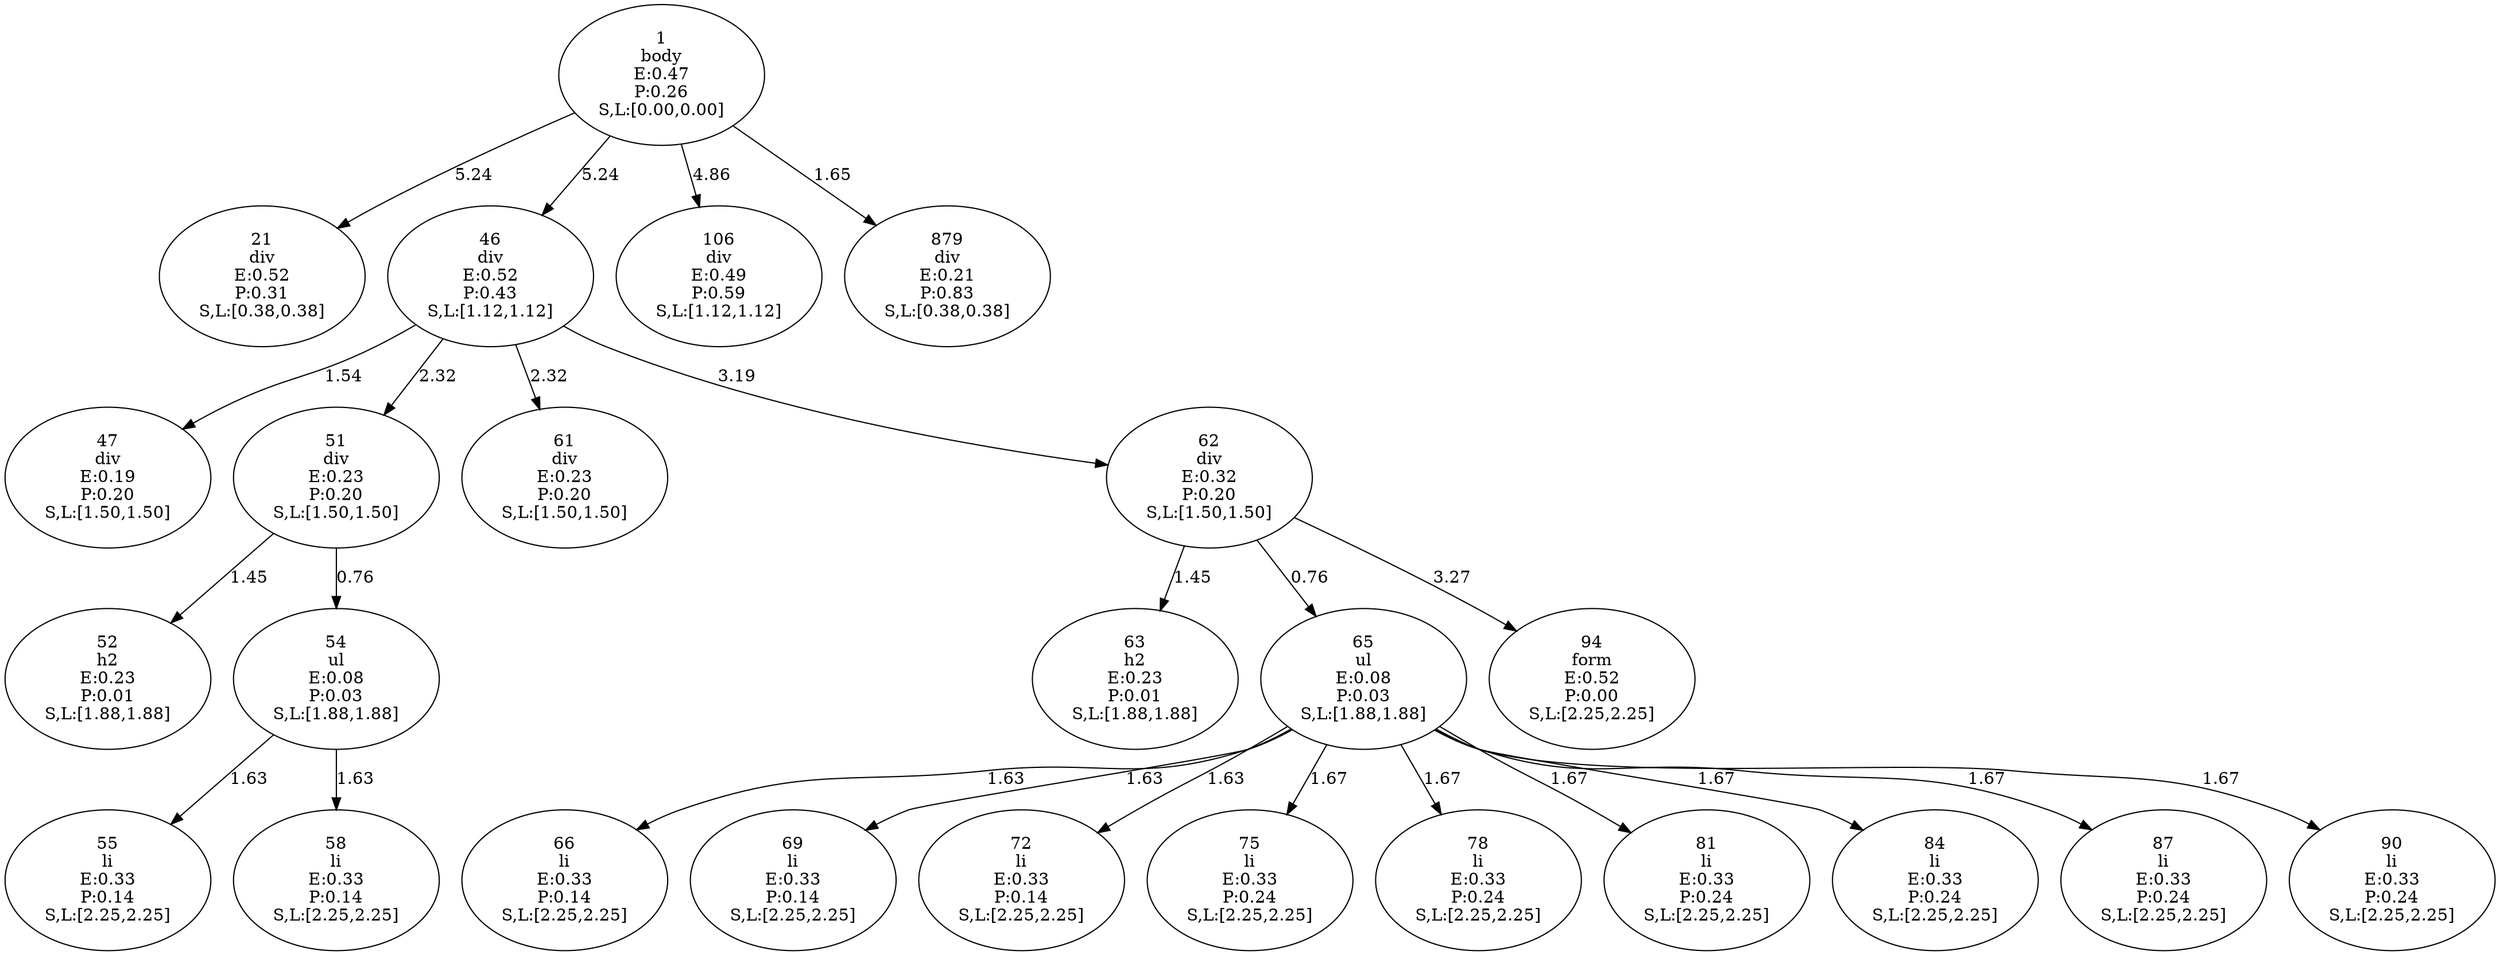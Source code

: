 digraph "webpage" {
body_fb5297ef868fa0cb9f752b0297ea2f9c [label="1\nbody\nE:0.47\nP:0.26\nS,L:[0.00,0.00]"]
div_1c6dd692227a5c5a5361c4e4423dda6c [label="21\ndiv\nE:0.52\nP:0.31\nS,L:[0.38,0.38]"]
body_fb5297ef868fa0cb9f752b0297ea2f9c -> div_1c6dd692227a5c5a5361c4e4423dda6c
 [label="5.24"]div_5028d960a1c411b0376de60c6b431ddb [label="46\ndiv\nE:0.52\nP:0.43\nS,L:[1.12,1.12]"]
body_fb5297ef868fa0cb9f752b0297ea2f9c -> div_5028d960a1c411b0376de60c6b431ddb
 [label="5.24"]div_eae5231d49a7966b188aa20d78355f9f [label="47\ndiv\nE:0.19\nP:0.20\nS,L:[1.50,1.50]"]
div_5028d960a1c411b0376de60c6b431ddb -> div_eae5231d49a7966b188aa20d78355f9f
 [label="1.54"]div_332885c4c2f4d166e52ebcb920ea963e [label="51\ndiv\nE:0.23\nP:0.20\nS,L:[1.50,1.50]"]
div_5028d960a1c411b0376de60c6b431ddb -> div_332885c4c2f4d166e52ebcb920ea963e
 [label="2.32"]h2_a8121fb2b73ac0896ff591baf17a1450 [label="52\nh2\nE:0.23\nP:0.01\nS,L:[1.88,1.88]"]
div_332885c4c2f4d166e52ebcb920ea963e -> h2_a8121fb2b73ac0896ff591baf17a1450
 [label="1.45"]ul_68a589c7a7d3169f93df986e60c67ccc [label="54\nul\nE:0.08\nP:0.03\nS,L:[1.88,1.88]"]
div_332885c4c2f4d166e52ebcb920ea963e -> ul_68a589c7a7d3169f93df986e60c67ccc
 [label="0.76"]li_71b481aca41fb7b68fe2c6e58df0936e [label="55\nli\nE:0.33\nP:0.14\nS,L:[2.25,2.25]"]
ul_68a589c7a7d3169f93df986e60c67ccc -> li_71b481aca41fb7b68fe2c6e58df0936e
 [label="1.63"]li_8fa63c4628a1b28464ec0fad15faf89e [label="58\nli\nE:0.33\nP:0.14\nS,L:[2.25,2.25]"]
ul_68a589c7a7d3169f93df986e60c67ccc -> li_8fa63c4628a1b28464ec0fad15faf89e
 [label="1.63"]div_1f1d6217e494f2a5456dfd26fb3d00f1 [label="61\ndiv\nE:0.23\nP:0.20\nS,L:[1.50,1.50]"]
div_5028d960a1c411b0376de60c6b431ddb -> div_1f1d6217e494f2a5456dfd26fb3d00f1
 [label="2.32"]div_9a1cfbc14a2f0c7a38fdadc857cf62de [label="62\ndiv\nE:0.32\nP:0.20\nS,L:[1.50,1.50]"]
div_5028d960a1c411b0376de60c6b431ddb -> div_9a1cfbc14a2f0c7a38fdadc857cf62de
 [label="3.19"]h2_3091772360ca76ca8c5f30d4667769e0 [label="63\nh2\nE:0.23\nP:0.01\nS,L:[1.88,1.88]"]
div_9a1cfbc14a2f0c7a38fdadc857cf62de -> h2_3091772360ca76ca8c5f30d4667769e0
 [label="1.45"]ul_3e052009a16f91ad24e4ab1a8c48dc35 [label="65\nul\nE:0.08\nP:0.03\nS,L:[1.88,1.88]"]
div_9a1cfbc14a2f0c7a38fdadc857cf62de -> ul_3e052009a16f91ad24e4ab1a8c48dc35
 [label="0.76"]li_0e9da5a6723a672e5abedeab1d2c12eb [label="66\nli\nE:0.33\nP:0.14\nS,L:[2.25,2.25]"]
ul_3e052009a16f91ad24e4ab1a8c48dc35 -> li_0e9da5a6723a672e5abedeab1d2c12eb
 [label="1.63"]li_94ea8ef314f3858e49ef279d3fafd1ee [label="69\nli\nE:0.33\nP:0.14\nS,L:[2.25,2.25]"]
ul_3e052009a16f91ad24e4ab1a8c48dc35 -> li_94ea8ef314f3858e49ef279d3fafd1ee
 [label="1.63"]li_f35a91a9918fcd455f641ed50a78225e [label="72\nli\nE:0.33\nP:0.14\nS,L:[2.25,2.25]"]
ul_3e052009a16f91ad24e4ab1a8c48dc35 -> li_f35a91a9918fcd455f641ed50a78225e
 [label="1.63"]li_5837144e359b726584736281b919c4de [label="75\nli\nE:0.33\nP:0.24\nS,L:[2.25,2.25]"]
ul_3e052009a16f91ad24e4ab1a8c48dc35 -> li_5837144e359b726584736281b919c4de
 [label="1.67"]li_f17f91eeb5281ff2fedea5366ff2f1ca [label="78\nli\nE:0.33\nP:0.24\nS,L:[2.25,2.25]"]
ul_3e052009a16f91ad24e4ab1a8c48dc35 -> li_f17f91eeb5281ff2fedea5366ff2f1ca
 [label="1.67"]li_7e04761a2f6a079eea0140928f5b6fd8 [label="81\nli\nE:0.33\nP:0.24\nS,L:[2.25,2.25]"]
ul_3e052009a16f91ad24e4ab1a8c48dc35 -> li_7e04761a2f6a079eea0140928f5b6fd8
 [label="1.67"]li_05763edae37108c3d8899dbb7da9ebf2 [label="84\nli\nE:0.33\nP:0.24\nS,L:[2.25,2.25]"]
ul_3e052009a16f91ad24e4ab1a8c48dc35 -> li_05763edae37108c3d8899dbb7da9ebf2
 [label="1.67"]li_6c3885921614e43213b8e1652152ac86 [label="87\nli\nE:0.33\nP:0.24\nS,L:[2.25,2.25]"]
ul_3e052009a16f91ad24e4ab1a8c48dc35 -> li_6c3885921614e43213b8e1652152ac86
 [label="1.67"]li_cd14c2716ca8a94792023d1c283fa91d [label="90\nli\nE:0.33\nP:0.24\nS,L:[2.25,2.25]"]
ul_3e052009a16f91ad24e4ab1a8c48dc35 -> li_cd14c2716ca8a94792023d1c283fa91d
 [label="1.67"]form_ddd08aa1c13b14db3bbefbfb0cb6e8ec [label="94\nform\nE:0.52\nP:0.00\nS,L:[2.25,2.25]"]
div_9a1cfbc14a2f0c7a38fdadc857cf62de -> form_ddd08aa1c13b14db3bbefbfb0cb6e8ec
 [label="3.27"]div_40af9b20b50f8afd12f086c6d57bbb4c [label="106\ndiv\nE:0.49\nP:0.59\nS,L:[1.12,1.12]"]
body_fb5297ef868fa0cb9f752b0297ea2f9c -> div_40af9b20b50f8afd12f086c6d57bbb4c
 [label="4.86"]div_04d32883fd26eb5879eb216b0933c9d7 [label="879\ndiv\nE:0.21\nP:0.83\nS,L:[0.38,0.38]"]
body_fb5297ef868fa0cb9f752b0297ea2f9c -> div_04d32883fd26eb5879eb216b0933c9d7
 [label="1.65"]}

